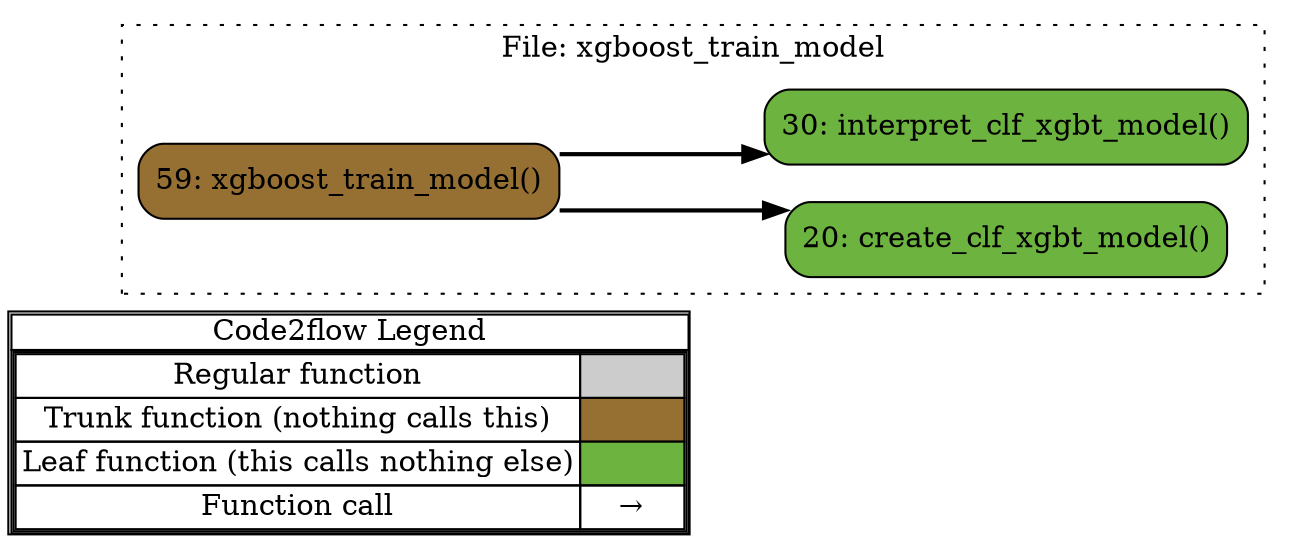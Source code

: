 digraph G {
concentrate=true;
splines="ortho";
rankdir="LR";
subgraph legend{
    rank = min;
    label = "legend";
    Legend [shape=none, margin=0, label = <
        <table cellspacing="0" cellpadding="0" border="1"><tr><td>Code2flow Legend</td></tr><tr><td>
        <table cellspacing="0">
        <tr><td>Regular function</td><td width="50px" bgcolor='#cccccc'></td></tr>
        <tr><td>Trunk function (nothing calls this)</td><td bgcolor='#966F33'></td></tr>
        <tr><td>Leaf function (this calls nothing else)</td><td bgcolor='#6db33f'></td></tr>
        <tr><td>Function call</td><td><font color='black'>&#8594;</font></td></tr>
        </table></td></tr></table>
        >];
}node_93fbfacf [label="20: create_clf_xgbt_model()" name="xgboost_train_model::create_clf_xgbt_model" shape="rect" style="rounded,filled" fillcolor="#6db33f" ];
node_5dffb92a [label="30: interpret_clf_xgbt_model()" name="xgboost_train_model::interpret_clf_xgbt_model" shape="rect" style="rounded,filled" fillcolor="#6db33f" ];
node_bb023570 [label="59: xgboost_train_model()" name="xgboost_train_model::xgboost_train_model" shape="rect" style="rounded,filled" fillcolor="#966F33" ];
node_bb023570 -> node_93fbfacf [color="#000000" penwidth="2"];
node_bb023570 -> node_5dffb92a [color="#000000" penwidth="2"];
subgraph cluster_4d7ce8f1 {
    node_93fbfacf node_5dffb92a node_bb023570;
    label="File: xgboost_train_model";
    name="xgboost_train_model";
    style="filled";
    graph[style=dotted];
};
}
